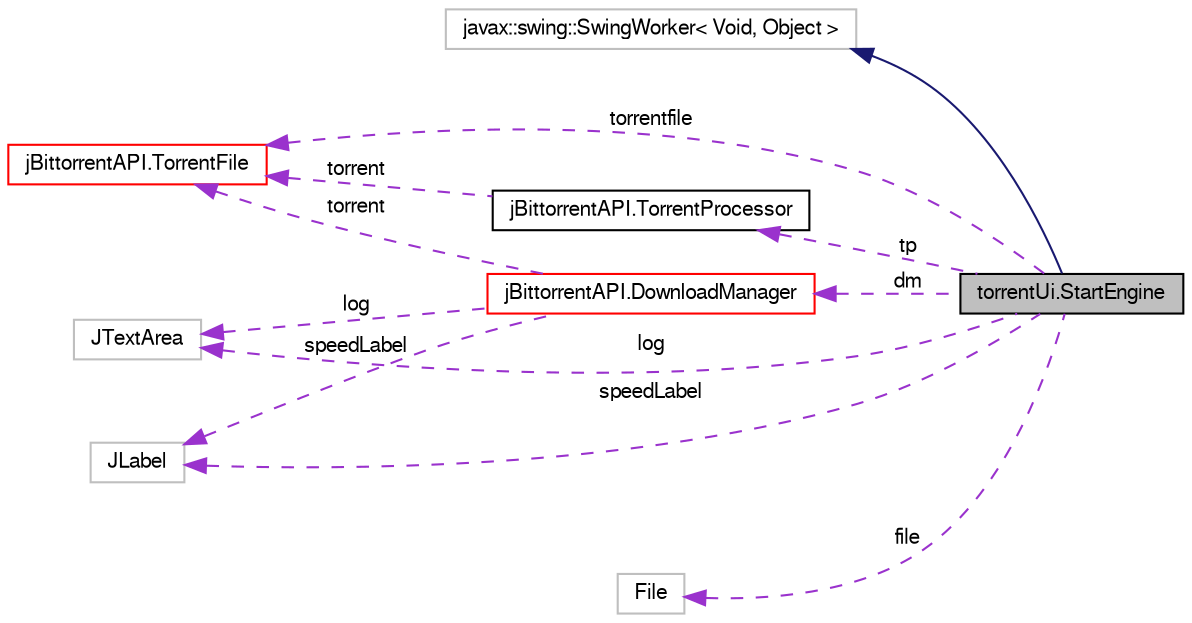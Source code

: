 digraph G
{
  bgcolor="transparent";
  edge [fontname="FreeSans",fontsize="10",labelfontname="FreeSans",labelfontsize="10"];
  node [fontname="FreeSans",fontsize="10",shape=record];
  rankdir=LR;
  Node1 [label="torrentUi.StartEngine",height=0.2,width=0.4,color="black", fillcolor="grey75", style="filled" fontcolor="black"];
  Node2 -> Node1 [dir=back,color="midnightblue",fontsize="10",style="solid"];
  Node2 [label="javax::swing::SwingWorker\< Void, Object \>",height=0.2,width=0.4,color="grey75"];
  Node3 -> Node1 [dir=back,color="darkorchid3",fontsize="10",style="dashed",label="torrentfile"];
  Node3 [label="jBittorrentAPI.TorrentFile",height=0.2,width=0.4,color="red",URL="$classj_bittorrent_a_p_i_1_1_torrent_file.html"];
  Node4 -> Node1 [dir=back,color="darkorchid3",fontsize="10",style="dashed",label="log"];
  Node4 [label="JTextArea",height=0.2,width=0.4,color="grey75"];
  Node5 -> Node1 [dir=back,color="darkorchid3",fontsize="10",style="dashed",label="tp"];
  Node5 [label="jBittorrentAPI.TorrentProcessor",height=0.2,width=0.4,color="black",URL="$classj_bittorrent_a_p_i_1_1_torrent_processor.html"];
  Node3 -> Node5 [dir=back,color="darkorchid3",fontsize="10",style="dashed",label="torrent"];
  Node6 -> Node1 [dir=back,color="darkorchid3",fontsize="10",style="dashed",label="dm"];
  Node6 [label="jBittorrentAPI.DownloadManager",height=0.2,width=0.4,color="red",URL="$classj_bittorrent_a_p_i_1_1_download_manager.html"];
  Node3 -> Node6 [dir=back,color="darkorchid3",fontsize="10",style="dashed",label="torrent"];
  Node4 -> Node6 [dir=back,color="darkorchid3",fontsize="10",style="dashed",label="log"];
  Node7 -> Node6 [dir=back,color="darkorchid3",fontsize="10",style="dashed",label="speedLabel"];
  Node7 [label="JLabel",height=0.2,width=0.4,color="grey75"];
  Node8 -> Node1 [dir=back,color="darkorchid3",fontsize="10",style="dashed",label="file"];
  Node8 [label="File",height=0.2,width=0.4,color="grey75"];
  Node7 -> Node1 [dir=back,color="darkorchid3",fontsize="10",style="dashed",label="speedLabel"];
}
